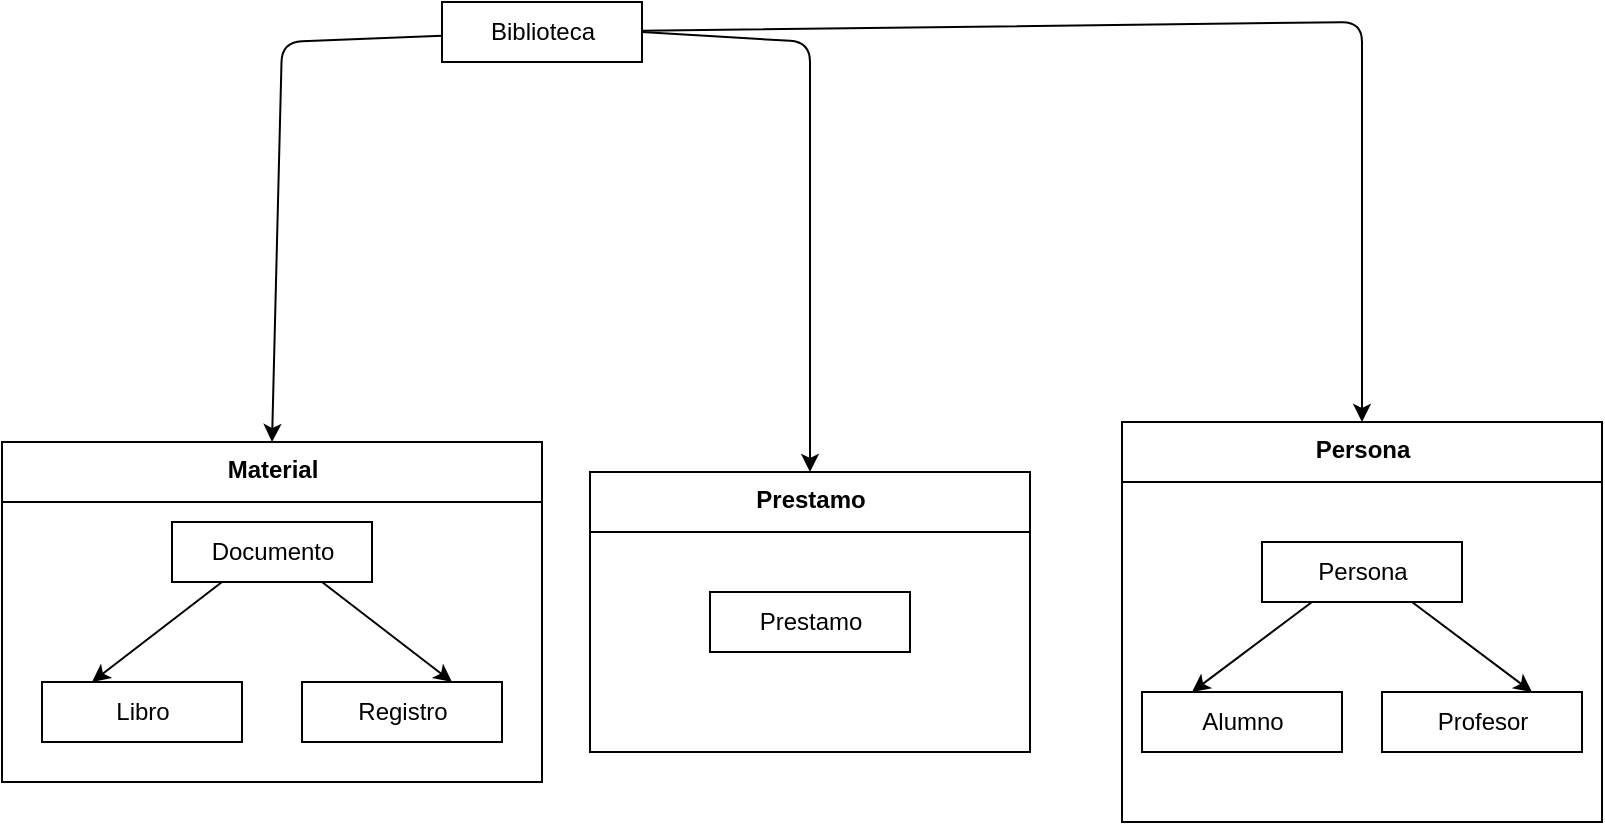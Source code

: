<mxfile>
    <diagram id="5E7bXjqMVbRlg9rBzbMF" name="Página-1">
        <mxGraphModel dx="1448" dy="779" grid="1" gridSize="10" guides="1" tooltips="1" connect="1" arrows="1" fold="1" page="1" pageScale="1" pageWidth="827" pageHeight="1169" math="0" shadow="0">
            <root>
                <mxCell id="0"/>
                <mxCell id="1" parent="0"/>
                <mxCell id="2" value="Material" style="swimlane;fontStyle=1;align=center;verticalAlign=top;childLayout=stackLayout;horizontal=1;startSize=30;horizontalStack=0;resizeParent=1;resizeParentMax=0;resizeLast=0;collapsible=0;marginBottom=0;html=1;" vertex="1" parent="1">
                    <mxGeometry x="10" y="290" width="270" height="170" as="geometry"/>
                </mxCell>
                <mxCell id="4" value="" style="swimlane;fontStyle=1;align=center;verticalAlign=top;horizontal=1;startSize=0;collapsible=0;marginBottom=0;html=1;strokeColor=none;fillColor=none;" vertex="1" parent="2">
                    <mxGeometry y="30" width="270" height="140" as="geometry"/>
                </mxCell>
                <mxCell id="9" style="edgeStyle=none;html=1;exitX=0.25;exitY=1;exitDx=0;exitDy=0;entryX=0.25;entryY=0;entryDx=0;entryDy=0;" edge="1" parent="4" source="5" target="6">
                    <mxGeometry relative="1" as="geometry"/>
                </mxCell>
                <mxCell id="5" value="Documento" style="html=1;align=center;verticalAlign=middle;rotatable=0;" vertex="1" parent="4">
                    <mxGeometry width="100" height="30" relative="1" as="geometry">
                        <mxPoint x="85" y="10" as="offset"/>
                    </mxGeometry>
                </mxCell>
                <mxCell id="6" value="Libro" style="html=1;align=center;verticalAlign=middle;rotatable=0;" vertex="1" parent="4">
                    <mxGeometry width="100" height="30" relative="1" as="geometry">
                        <mxPoint x="20" y="90" as="offset"/>
                    </mxGeometry>
                </mxCell>
                <mxCell id="10" style="edgeStyle=none;html=1;exitX=0.75;exitY=1;exitDx=0;exitDy=0;entryX=0.75;entryY=0;entryDx=0;entryDy=0;" edge="1" parent="4" target="11" source="5">
                    <mxGeometry relative="1" as="geometry">
                        <mxPoint x="240" y="40" as="sourcePoint"/>
                    </mxGeometry>
                </mxCell>
                <mxCell id="11" value="Registro" style="html=1;align=center;verticalAlign=middle;rotatable=0;" vertex="1" parent="4">
                    <mxGeometry x="150" y="90" width="100" height="30" as="geometry"/>
                </mxCell>
                <mxCell id="12" value="Prestamo" style="swimlane;fontStyle=1;align=center;verticalAlign=top;childLayout=stackLayout;horizontal=1;startSize=30;horizontalStack=0;resizeParent=1;resizeParentMax=0;resizeLast=0;collapsible=0;marginBottom=0;html=1;" vertex="1" parent="1">
                    <mxGeometry x="304" y="305" width="220" height="140" as="geometry"/>
                </mxCell>
                <mxCell id="14" value="" style="swimlane;fontStyle=1;align=center;verticalAlign=top;horizontal=1;startSize=0;collapsible=0;marginBottom=0;html=1;strokeColor=none;fillColor=none;" vertex="1" parent="12">
                    <mxGeometry y="30" width="220" height="110" as="geometry"/>
                </mxCell>
                <mxCell id="17" value="Prestamo" style="html=1;align=center;verticalAlign=middle;rotatable=0;" vertex="1" parent="14">
                    <mxGeometry width="100" height="30" relative="1" as="geometry">
                        <mxPoint x="60" y="30" as="offset"/>
                    </mxGeometry>
                </mxCell>
                <mxCell id="34" style="edgeStyle=none;html=1;entryX=0.5;entryY=0;entryDx=0;entryDy=0;exitX=1;exitY=0.5;exitDx=0;exitDy=0;" edge="1" parent="1" source="24" target="12">
                    <mxGeometry relative="1" as="geometry">
                        <Array as="points">
                            <mxPoint x="414" y="90"/>
                        </Array>
                    </mxGeometry>
                </mxCell>
                <mxCell id="36" style="edgeStyle=none;html=1;entryX=0.5;entryY=0;entryDx=0;entryDy=0;" edge="1" parent="1" source="24" target="2">
                    <mxGeometry relative="1" as="geometry">
                        <Array as="points">
                            <mxPoint x="150" y="90"/>
                        </Array>
                    </mxGeometry>
                </mxCell>
                <mxCell id="37" style="edgeStyle=none;html=1;entryX=0.5;entryY=0;entryDx=0;entryDy=0;" edge="1" parent="1" source="24" target="25">
                    <mxGeometry relative="1" as="geometry">
                        <Array as="points">
                            <mxPoint x="690" y="80"/>
                        </Array>
                    </mxGeometry>
                </mxCell>
                <mxCell id="24" value="Biblioteca" style="html=1;align=center;verticalAlign=middle;rotatable=0;" vertex="1" parent="1">
                    <mxGeometry x="230" y="70" width="100" height="30" as="geometry"/>
                </mxCell>
                <mxCell id="25" value="Persona" style="swimlane;fontStyle=1;align=center;verticalAlign=top;childLayout=stackLayout;horizontal=1;startSize=30;horizontalStack=0;resizeParent=1;resizeParentMax=0;resizeLast=0;collapsible=0;marginBottom=0;html=1;" vertex="1" parent="1">
                    <mxGeometry x="570" y="280" width="240" height="200" as="geometry"/>
                </mxCell>
                <mxCell id="26" value="" style="swimlane;fontStyle=1;align=center;verticalAlign=top;horizontal=1;startSize=0;collapsible=0;marginBottom=0;html=1;strokeColor=none;fillColor=none;" vertex="1" parent="25">
                    <mxGeometry y="30" width="240" height="170" as="geometry"/>
                </mxCell>
                <mxCell id="32" style="edgeStyle=none;html=1;exitX=0.25;exitY=1;exitDx=0;exitDy=0;entryX=0.25;entryY=0;entryDx=0;entryDy=0;" edge="1" parent="26" source="27" target="30">
                    <mxGeometry relative="1" as="geometry"/>
                </mxCell>
                <mxCell id="33" style="edgeStyle=none;html=1;exitX=0.75;exitY=1;exitDx=0;exitDy=0;entryX=0.75;entryY=0;entryDx=0;entryDy=0;" edge="1" parent="26" source="27" target="31">
                    <mxGeometry relative="1" as="geometry"/>
                </mxCell>
                <mxCell id="27" value="Persona" style="html=1;align=center;verticalAlign=middle;rotatable=0;" vertex="1" parent="26">
                    <mxGeometry width="100" height="30" relative="1" as="geometry">
                        <mxPoint x="70" y="30" as="offset"/>
                    </mxGeometry>
                </mxCell>
                <mxCell id="30" value="Alumno" style="html=1;align=center;verticalAlign=middle;rotatable=0;" vertex="1" parent="26">
                    <mxGeometry x="10" y="105" width="100" height="30" as="geometry"/>
                </mxCell>
                <mxCell id="31" value="Profesor" style="html=1;align=center;verticalAlign=middle;rotatable=0;" vertex="1" parent="26">
                    <mxGeometry x="130" y="105" width="100" height="30" as="geometry"/>
                </mxCell>
            </root>
        </mxGraphModel>
    </diagram>
</mxfile>